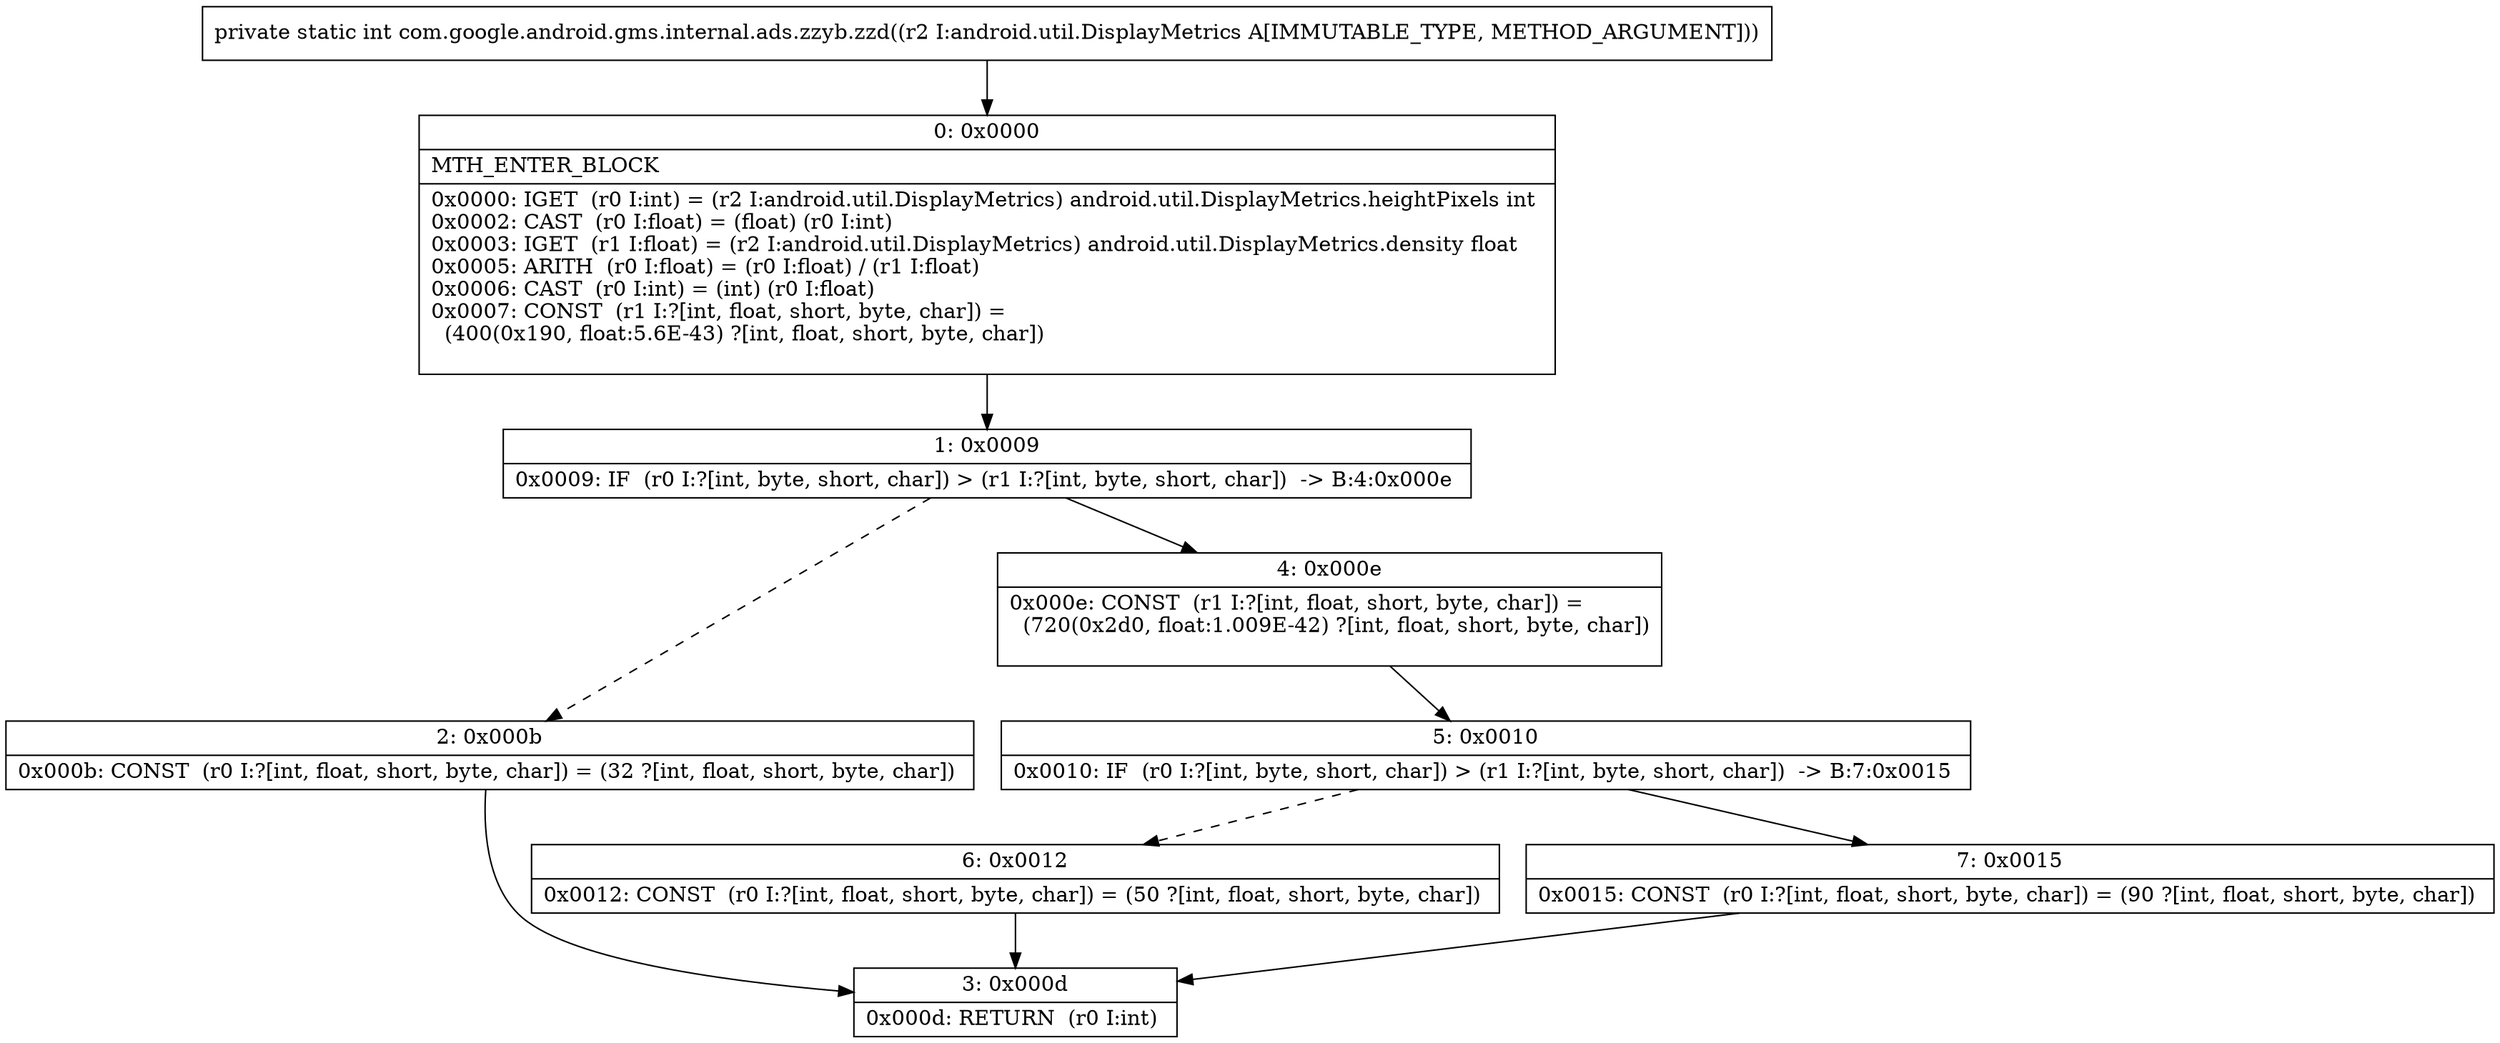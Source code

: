 digraph "CFG forcom.google.android.gms.internal.ads.zzyb.zzd(Landroid\/util\/DisplayMetrics;)I" {
Node_0 [shape=record,label="{0\:\ 0x0000|MTH_ENTER_BLOCK\l|0x0000: IGET  (r0 I:int) = (r2 I:android.util.DisplayMetrics) android.util.DisplayMetrics.heightPixels int \l0x0002: CAST  (r0 I:float) = (float) (r0 I:int) \l0x0003: IGET  (r1 I:float) = (r2 I:android.util.DisplayMetrics) android.util.DisplayMetrics.density float \l0x0005: ARITH  (r0 I:float) = (r0 I:float) \/ (r1 I:float) \l0x0006: CAST  (r0 I:int) = (int) (r0 I:float) \l0x0007: CONST  (r1 I:?[int, float, short, byte, char]) = \l  (400(0x190, float:5.6E\-43) ?[int, float, short, byte, char])\l \l}"];
Node_1 [shape=record,label="{1\:\ 0x0009|0x0009: IF  (r0 I:?[int, byte, short, char]) \> (r1 I:?[int, byte, short, char])  \-\> B:4:0x000e \l}"];
Node_2 [shape=record,label="{2\:\ 0x000b|0x000b: CONST  (r0 I:?[int, float, short, byte, char]) = (32 ?[int, float, short, byte, char]) \l}"];
Node_3 [shape=record,label="{3\:\ 0x000d|0x000d: RETURN  (r0 I:int) \l}"];
Node_4 [shape=record,label="{4\:\ 0x000e|0x000e: CONST  (r1 I:?[int, float, short, byte, char]) = \l  (720(0x2d0, float:1.009E\-42) ?[int, float, short, byte, char])\l \l}"];
Node_5 [shape=record,label="{5\:\ 0x0010|0x0010: IF  (r0 I:?[int, byte, short, char]) \> (r1 I:?[int, byte, short, char])  \-\> B:7:0x0015 \l}"];
Node_6 [shape=record,label="{6\:\ 0x0012|0x0012: CONST  (r0 I:?[int, float, short, byte, char]) = (50 ?[int, float, short, byte, char]) \l}"];
Node_7 [shape=record,label="{7\:\ 0x0015|0x0015: CONST  (r0 I:?[int, float, short, byte, char]) = (90 ?[int, float, short, byte, char]) \l}"];
MethodNode[shape=record,label="{private static int com.google.android.gms.internal.ads.zzyb.zzd((r2 I:android.util.DisplayMetrics A[IMMUTABLE_TYPE, METHOD_ARGUMENT])) }"];
MethodNode -> Node_0;
Node_0 -> Node_1;
Node_1 -> Node_2[style=dashed];
Node_1 -> Node_4;
Node_2 -> Node_3;
Node_4 -> Node_5;
Node_5 -> Node_6[style=dashed];
Node_5 -> Node_7;
Node_6 -> Node_3;
Node_7 -> Node_3;
}

